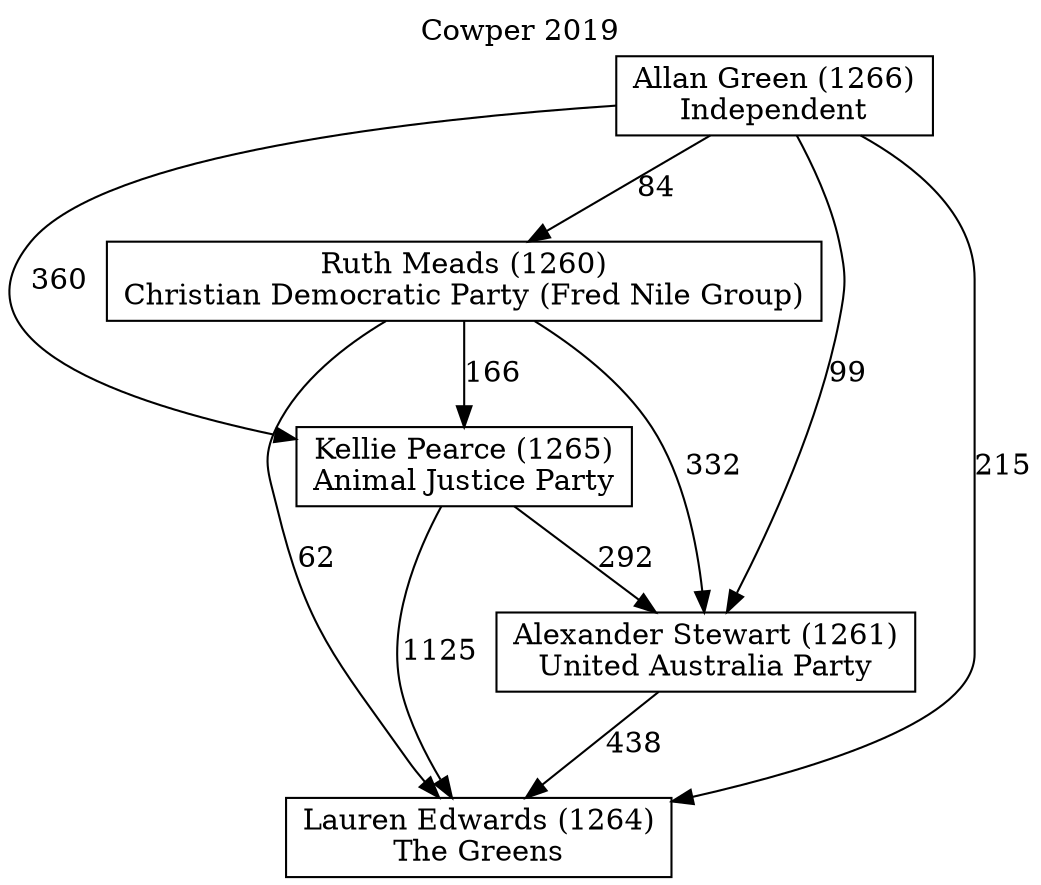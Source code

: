 // House preference flow
digraph "Lauren Edwards (1264)_Cowper_2019" {
	graph [label="Cowper 2019" labelloc=t mclimit=10]
	node [shape=box]
	"Alexander Stewart (1261)" [label="Alexander Stewart (1261)
United Australia Party"]
	"Allan Green (1266)" [label="Allan Green (1266)
Independent"]
	"Kellie Pearce (1265)" [label="Kellie Pearce (1265)
Animal Justice Party"]
	"Lauren Edwards (1264)" [label="Lauren Edwards (1264)
The Greens"]
	"Ruth Meads (1260)" [label="Ruth Meads (1260)
Christian Democratic Party (Fred Nile Group)"]
	"Alexander Stewart (1261)" -> "Lauren Edwards (1264)" [label=438]
	"Allan Green (1266)" -> "Alexander Stewart (1261)" [label=99]
	"Allan Green (1266)" -> "Kellie Pearce (1265)" [label=360]
	"Allan Green (1266)" -> "Lauren Edwards (1264)" [label=215]
	"Allan Green (1266)" -> "Ruth Meads (1260)" [label=84]
	"Kellie Pearce (1265)" -> "Alexander Stewart (1261)" [label=292]
	"Kellie Pearce (1265)" -> "Lauren Edwards (1264)" [label=1125]
	"Ruth Meads (1260)" -> "Alexander Stewart (1261)" [label=332]
	"Ruth Meads (1260)" -> "Kellie Pearce (1265)" [label=166]
	"Ruth Meads (1260)" -> "Lauren Edwards (1264)" [label=62]
}
